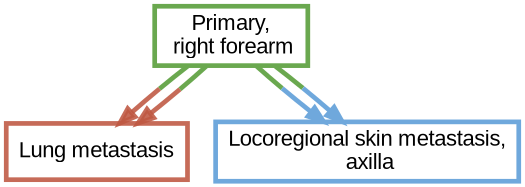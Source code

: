 digraph  {
dpi=600;size=3.5;
"Primary,\n right forearm" [color="#6aa84f", fillcolor=white, fontname=Arial, penwidth="3.0", shape=box];
"Lung metastasis" [color="#be5742e1", fillcolor=white, fontname=Arial, penwidth="3.0", shape=box];
"Locoregional skin metastasis,\n axilla" [color="#6fa8dc", fillcolor=white, fontname=Arial, penwidth="3.0", shape=box];
"Primary,\n right forearm" -> "Lung metastasis"  [color="#6aa84f;0.5:#be5742e1", key=0, penwidth=3];
"Primary,\n right forearm" -> "Lung metastasis"  [color="#6aa84f;0.5:#be5742e1", key=1, penwidth=3];
"Primary,\n right forearm" -> "Locoregional skin metastasis,\n axilla"  [color="#6aa84f;0.5:#6fa8dc", key=0, penwidth=3];
"Primary,\n right forearm" -> "Locoregional skin metastasis,\n axilla"  [color="#6aa84f;0.5:#6fa8dc", key=1, penwidth=3];
}
